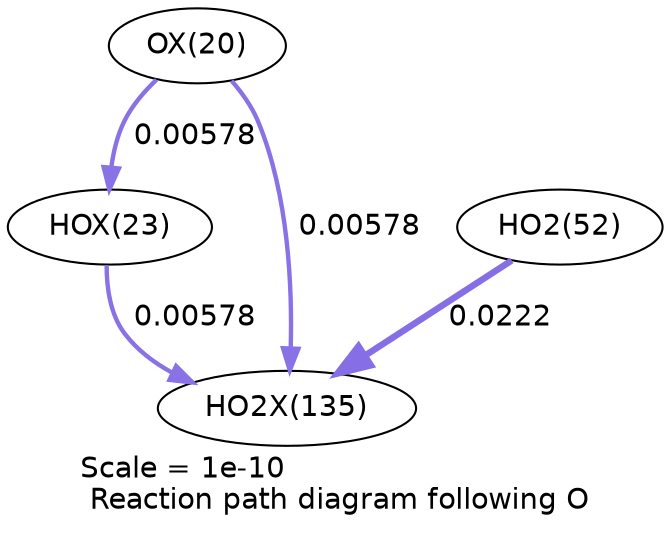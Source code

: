 digraph reaction_paths {
center=1;
s35 -> s38[fontname="Helvetica", penwidth=2.11, arrowsize=1.05, color="0.7, 0.506, 0.9"
, label=" 0.00578"];
s35 -> s51[fontname="Helvetica", penwidth=2.11, arrowsize=1.05, color="0.7, 0.506, 0.9"
, label=" 0.00578"];
s38 -> s51[fontname="Helvetica", penwidth=2.11, arrowsize=1.05, color="0.7, 0.506, 0.9"
, label=" 0.00578"];
s22 -> s51[fontname="Helvetica", penwidth=3.13, arrowsize=1.56, color="0.7, 0.522, 0.9"
, label=" 0.0222"];
s22 [ fontname="Helvetica", label="HO2(52)"];
s35 [ fontname="Helvetica", label="OX(20)"];
s38 [ fontname="Helvetica", label="HOX(23)"];
s51 [ fontname="Helvetica", label="HO2X(135)"];
 label = "Scale = 1e-10\l Reaction path diagram following O";
 fontname = "Helvetica";
}
